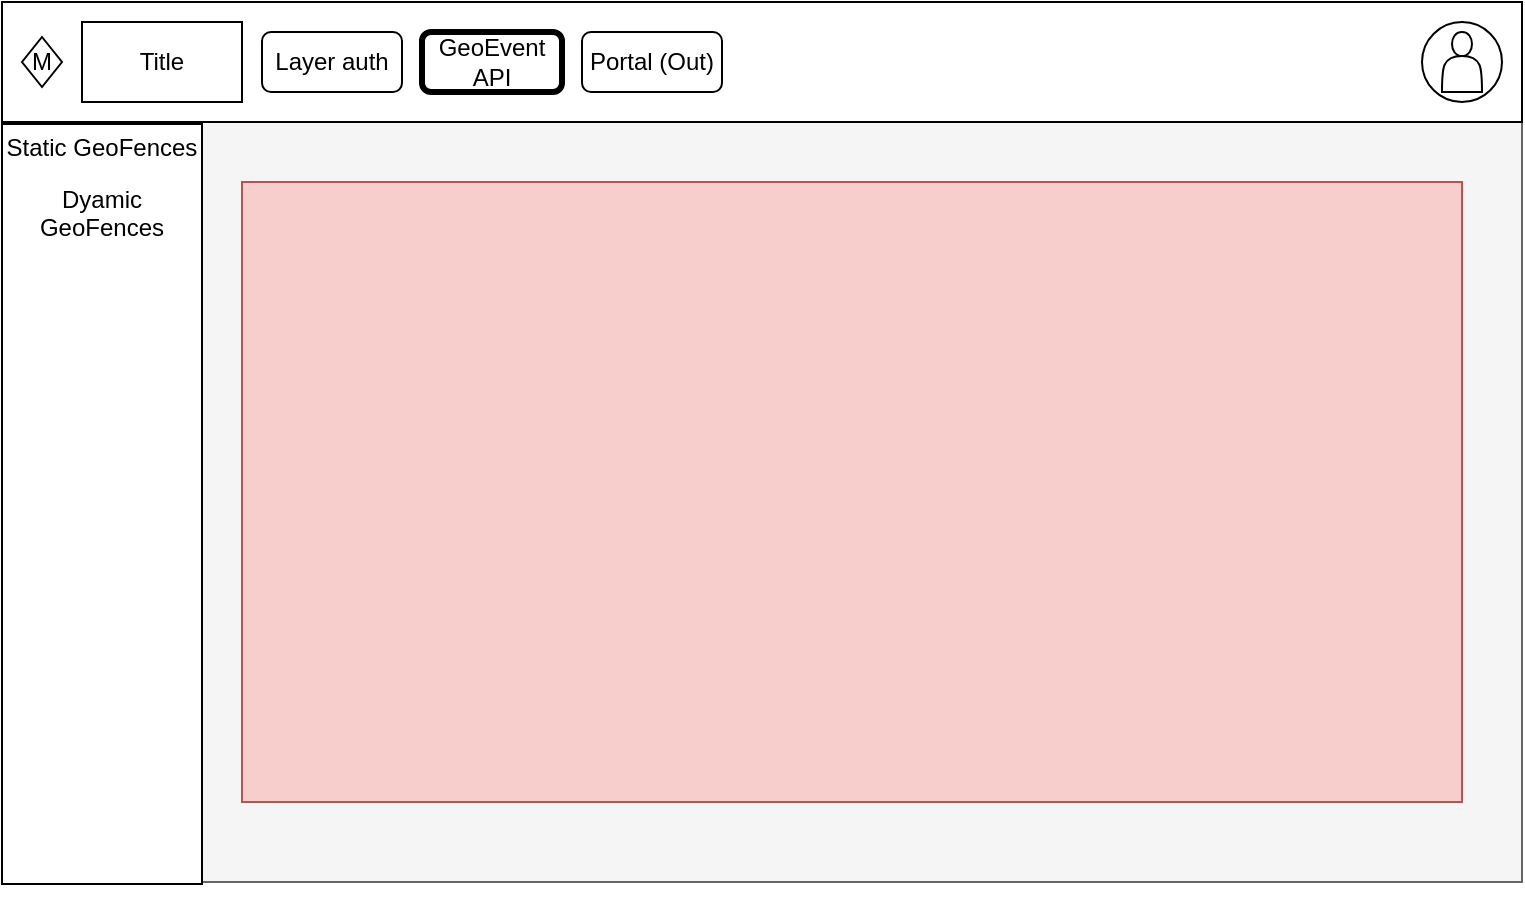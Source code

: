 <mxfile version="13.9.2" type="device"><diagram id="pVhanqgQSC5mQvHz0kqK" name="Page-1"><mxGraphModel dx="1038" dy="531" grid="1" gridSize="10" guides="1" tooltips="1" connect="1" arrows="1" fold="1" page="1" pageScale="1" pageWidth="850" pageHeight="1100" math="0" shadow="0"><root><mxCell id="0"/><mxCell id="1" parent="0"/><mxCell id="Ghu-CK-6HLSKG89OT5UD-14" value="" style="rounded=0;whiteSpace=wrap;html=1;fillColor=#f5f5f5;strokeColor=#666666;fontColor=#333333;" vertex="1" parent="1"><mxGeometry x="40" y="40" width="760" height="440" as="geometry"/></mxCell><mxCell id="Ghu-CK-6HLSKG89OT5UD-2" value="" style="rounded=0;whiteSpace=wrap;html=1;" vertex="1" parent="1"><mxGeometry x="40" y="40" width="760" height="60" as="geometry"/></mxCell><mxCell id="Ghu-CK-6HLSKG89OT5UD-3" value="" style="ellipse;whiteSpace=wrap;html=1;aspect=fixed;" vertex="1" parent="1"><mxGeometry x="750" y="50" width="40" height="40" as="geometry"/></mxCell><mxCell id="Ghu-CK-6HLSKG89OT5UD-4" value="" style="shape=actor;whiteSpace=wrap;html=1;" vertex="1" parent="1"><mxGeometry x="760" y="55" width="20" height="30" as="geometry"/></mxCell><mxCell id="Ghu-CK-6HLSKG89OT5UD-8" value="M" style="rhombus;whiteSpace=wrap;html=1;" vertex="1" parent="1"><mxGeometry x="50" y="57.5" width="20" height="25" as="geometry"/></mxCell><mxCell id="Ghu-CK-6HLSKG89OT5UD-9" value="Title" style="rounded=0;whiteSpace=wrap;html=1;" vertex="1" parent="1"><mxGeometry x="80" y="50" width="80" height="40" as="geometry"/></mxCell><mxCell id="Ghu-CK-6HLSKG89OT5UD-10" value="Layer auth" style="rounded=1;whiteSpace=wrap;html=1;strokeWidth=1;" vertex="1" parent="1"><mxGeometry x="170" y="55" width="70" height="30" as="geometry"/></mxCell><mxCell id="Ghu-CK-6HLSKG89OT5UD-11" value="GeoEvent API" style="rounded=1;whiteSpace=wrap;html=1;strokeWidth=3;" vertex="1" parent="1"><mxGeometry x="250" y="55" width="70" height="30" as="geometry"/></mxCell><mxCell id="Ghu-CK-6HLSKG89OT5UD-12" value="Portal (Out)" style="rounded=1;whiteSpace=wrap;html=1;" vertex="1" parent="1"><mxGeometry x="330" y="55" width="70" height="30" as="geometry"/></mxCell><mxCell id="Ghu-CK-6HLSKG89OT5UD-13" value="&lt;p style=&quot;line-height: 120%&quot;&gt;Static GeoFences&lt;/p&gt;&lt;p style=&quot;line-height: 120%&quot;&gt;Dyamic GeoFences&lt;br&gt;&lt;br&gt;&lt;br&gt;&lt;br&gt;&lt;br&gt;&lt;br&gt;&lt;br&gt;&lt;br&gt;&lt;br&gt;&lt;br&gt;&lt;br&gt;&lt;br&gt;&lt;br&gt;&lt;br&gt;&lt;br&gt;&lt;br&gt;&lt;br&gt;&lt;br&gt;&lt;br&gt;&lt;br&gt;&lt;br&gt;&lt;br&gt;&lt;br&gt;&lt;/p&gt;" style="rounded=0;whiteSpace=wrap;html=1;" vertex="1" parent="1"><mxGeometry x="40" y="101" width="100" height="380" as="geometry"/></mxCell><mxCell id="Ghu-CK-6HLSKG89OT5UD-16" value="" style="rounded=0;whiteSpace=wrap;html=1;fillColor=#f8cecc;strokeColor=#b85450;align=left;" vertex="1" parent="1"><mxGeometry x="160" y="130" width="610" height="310" as="geometry"/></mxCell></root></mxGraphModel></diagram></mxfile>